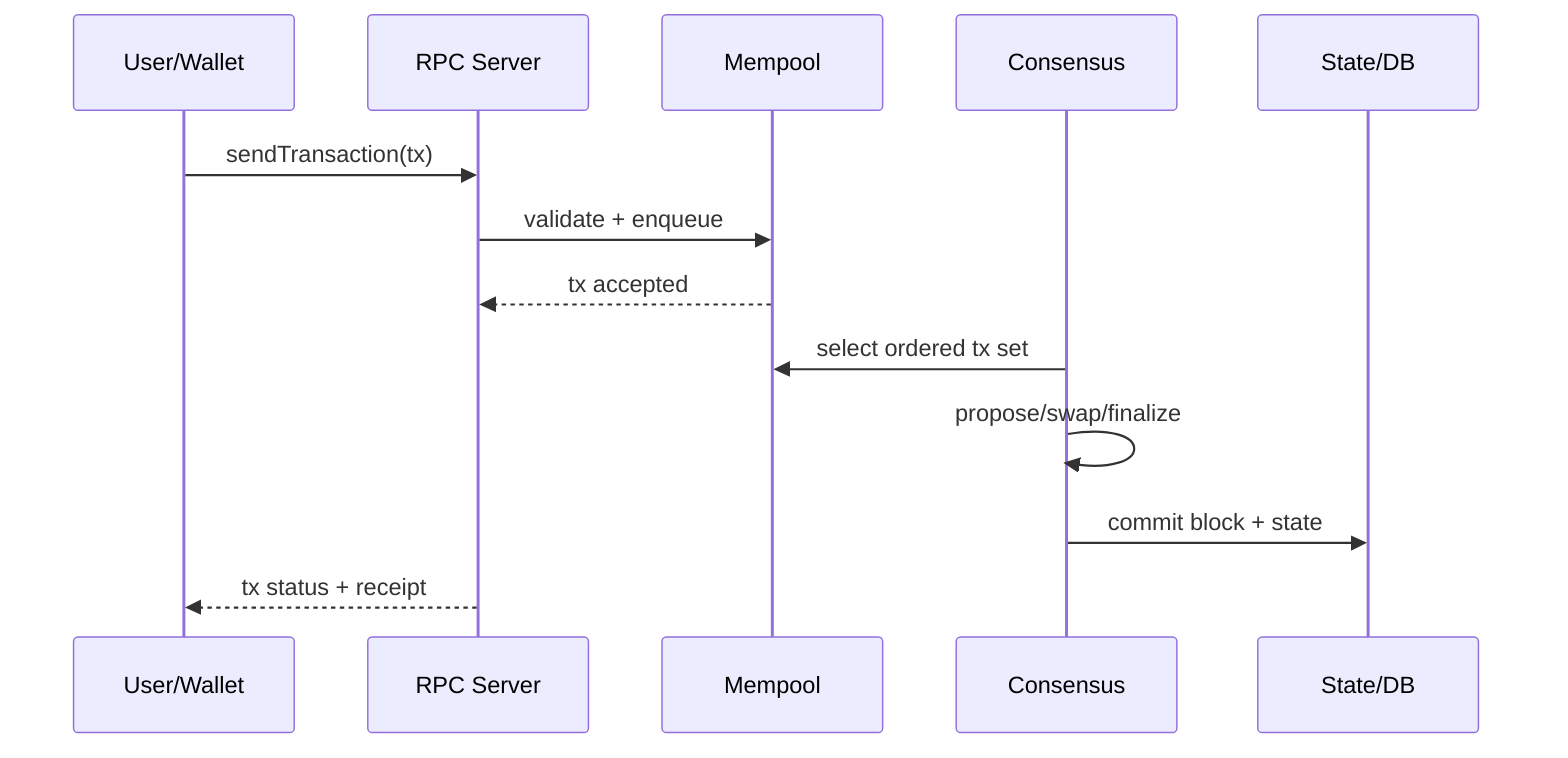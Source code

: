 sequenceDiagram
  participant U as User/Wallet
  participant RPC as RPC Server
  participant MEM as Mempool
  participant CONS as Consensus
  participant ST as State/DB

  U->>RPC: sendTransaction(tx)
  RPC->>MEM: validate + enqueue
  MEM-->>RPC: tx accepted
  CONS->>MEM: select ordered tx set
  CONS->>CONS: propose/swap/finalize
  CONS->>ST: commit block + state
  RPC-->>U: tx status + receipt